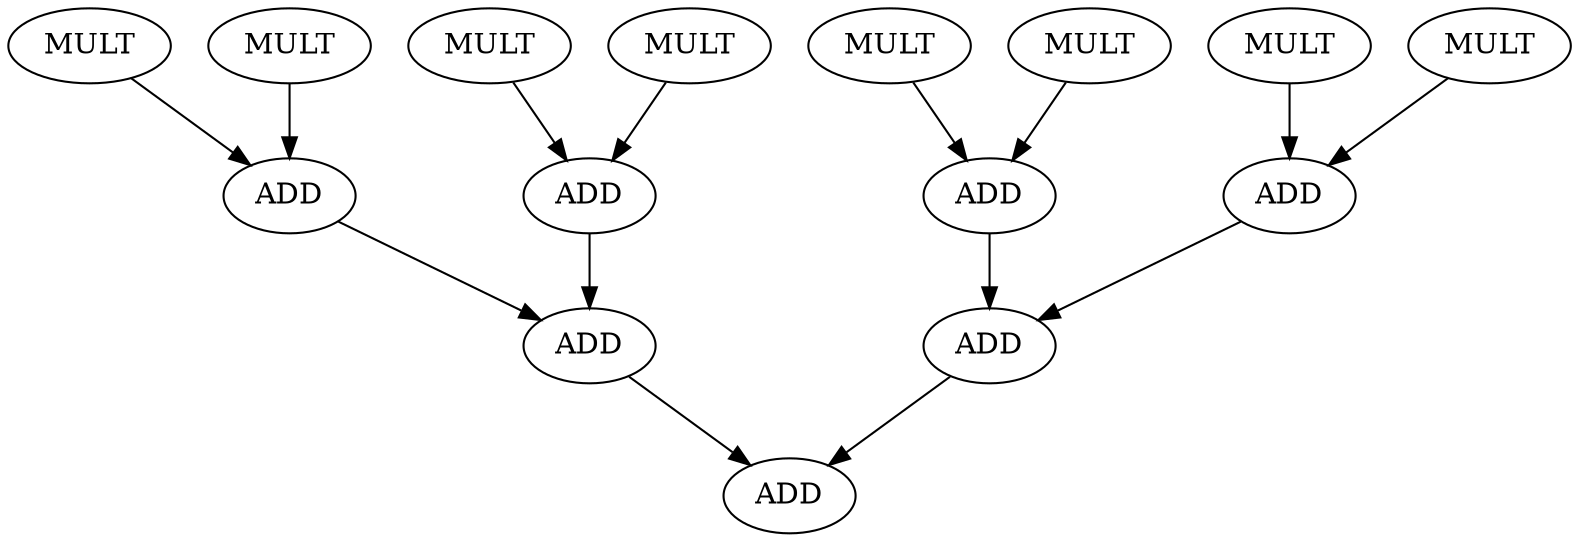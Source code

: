 strict digraph  {
0[label=ADD];
1[label=ADD];
2[label=ADD];
3[label=ADD];
4[label=ADD];
5[label=ADD];
6[label=ADD];
7[label=MULT];
8[label=MULT];
9[label=MULT];
10[label=MULT];
11[label=MULT];
12[label=MULT];
13[label=MULT];
14[label=MULT];
1 -> 0;
2 -> 0;
3 -> 1;
4 -> 1;
5 -> 2;
6 -> 2;
7 -> 3;
8 -> 3;
9 -> 4;
10 -> 4;
11 -> 5;
12 -> 5;
13 -> 6;
14 -> 6;
}
